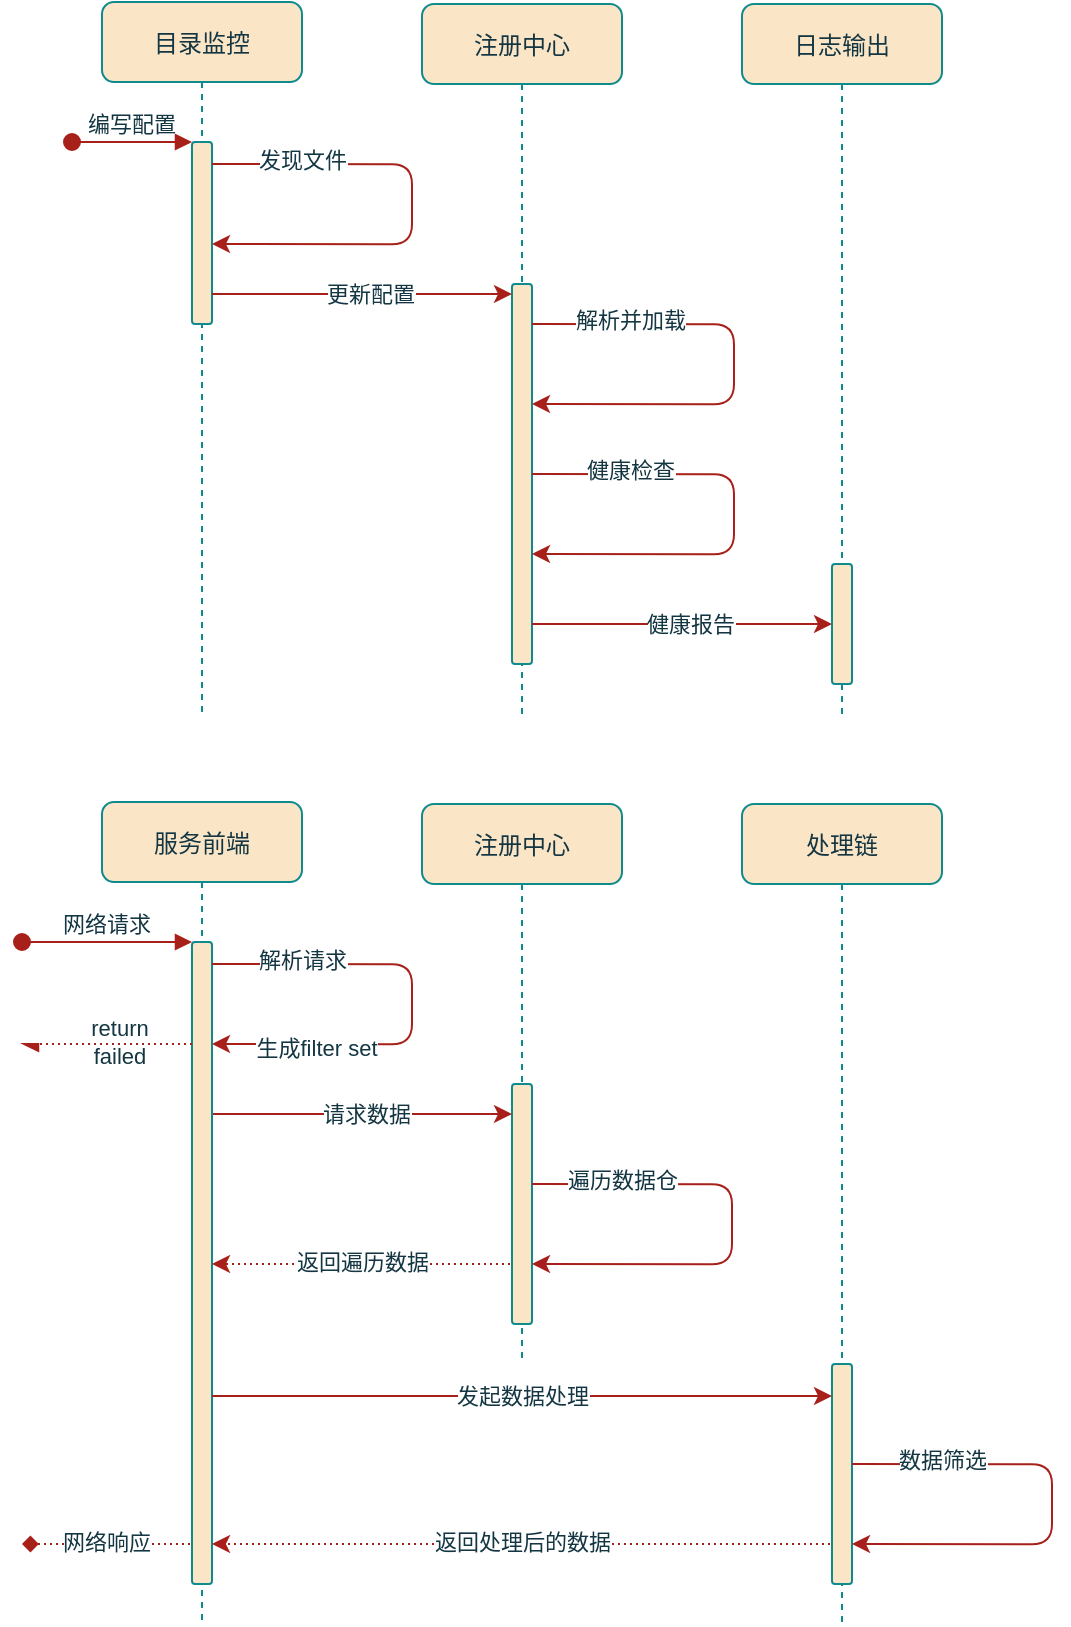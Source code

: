 <mxfile version="20.5.1" type="github">
  <diagram id="kgpKYQtTHZ0yAKxKKP6v" name="Page-1">
    <mxGraphModel dx="793" dy="417" grid="0" gridSize="10" guides="1" tooltips="1" connect="0" arrows="0" fold="1" page="1" pageScale="1" pageWidth="850" pageHeight="1100" background="none" math="0" shadow="0">
      <root>
        <mxCell id="0" />
        <mxCell id="1" parent="0" />
        <mxCell id="3nuBFxr9cyL0pnOWT2aG-1" value="目录监控" style="shape=umlLifeline;perimeter=lifelinePerimeter;container=0;collapsible=0;recursiveResize=0;rounded=1;shadow=0;strokeWidth=1;fillColor=#FAE5C7;strokeColor=#0F8B8D;fontColor=#143642;" parent="1" vertex="1">
          <mxGeometry x="110" y="79" width="100" height="355" as="geometry" />
        </mxCell>
        <mxCell id="3nuBFxr9cyL0pnOWT2aG-5" value="注册中心" style="shape=umlLifeline;perimeter=lifelinePerimeter;container=1;collapsible=0;recursiveResize=0;rounded=1;shadow=0;strokeWidth=1;fillColor=#FAE5C7;strokeColor=#0F8B8D;fontColor=#143642;" parent="1" vertex="1">
          <mxGeometry x="270" y="80" width="100" height="355" as="geometry" />
        </mxCell>
        <mxCell id="3nuBFxr9cyL0pnOWT2aG-6" value="" style="points=[];perimeter=orthogonalPerimeter;rounded=1;shadow=0;strokeWidth=1;fillColor=#FAE5C7;strokeColor=#0F8B8D;fontColor=#143642;" parent="3nuBFxr9cyL0pnOWT2aG-5" vertex="1">
          <mxGeometry x="45" y="140" width="10" height="190" as="geometry" />
        </mxCell>
        <mxCell id="3nuBFxr9cyL0pnOWT2aG-2" value="" style="points=[];perimeter=orthogonalPerimeter;rounded=1;shadow=0;strokeWidth=1;fillColor=#FAE5C7;strokeColor=#0F8B8D;fontColor=#143642;" parent="1" vertex="1">
          <mxGeometry x="155" y="149" width="10" height="91" as="geometry" />
        </mxCell>
        <mxCell id="yaWVrM5PwEbp6hIA1xA8-7" value="" style="endArrow=classic;html=1;rounded=1;shadow=0;labelBackgroundColor=none;strokeColor=#A8201A;strokeWidth=1;fontFamily=Helvetica;fontSize=11;fontColor=#143642;endSize=6;shape=connector;entryX=-0.048;entryY=0.521;entryDx=0;entryDy=0;entryPerimeter=0;" edge="1" parent="1">
          <mxGeometry width="50" height="50" relative="1" as="geometry">
            <mxPoint x="165" y="225" as="sourcePoint" />
            <mxPoint x="315" y="225" as="targetPoint" />
          </mxGeometry>
        </mxCell>
        <mxCell id="yaWVrM5PwEbp6hIA1xA8-10" value="更新配置" style="edgeLabel;html=1;align=center;verticalAlign=middle;resizable=0;points=[];fontSize=11;fontFamily=Helvetica;fontColor=#143642;" vertex="1" connectable="0" parent="yaWVrM5PwEbp6hIA1xA8-7">
          <mxGeometry x="-0.023" relative="1" as="geometry">
            <mxPoint x="5" as="offset" />
          </mxGeometry>
        </mxCell>
        <mxCell id="3nuBFxr9cyL0pnOWT2aG-3" value="编写配置" style="verticalAlign=bottom;startArrow=oval;endArrow=block;startSize=8;shadow=0;strokeWidth=1;labelBackgroundColor=none;strokeColor=#A8201A;fontColor=#143642;rounded=1;" parent="1" target="3nuBFxr9cyL0pnOWT2aG-2" edge="1">
          <mxGeometry relative="1" as="geometry">
            <mxPoint x="95" y="149" as="sourcePoint" />
          </mxGeometry>
        </mxCell>
        <mxCell id="yaWVrM5PwEbp6hIA1xA8-3" value="" style="endArrow=classic;html=1;rounded=1;shadow=0;labelBackgroundColor=none;strokeColor=#A8201A;strokeWidth=1;fontFamily=Helvetica;fontSize=11;fontColor=#143642;endSize=6;shape=connector;exitX=0.995;exitY=0.052;exitDx=0;exitDy=0;exitPerimeter=0;" edge="1" parent="1">
          <mxGeometry width="50" height="50" relative="1" as="geometry">
            <mxPoint x="165" y="160" as="sourcePoint" />
            <mxPoint x="165" y="200" as="targetPoint" />
            <Array as="points">
              <mxPoint x="265" y="160.11" />
              <mxPoint x="265" y="200.11" />
            </Array>
          </mxGeometry>
        </mxCell>
        <mxCell id="yaWVrM5PwEbp6hIA1xA8-5" value="发现文件" style="edgeLabel;html=1;align=center;verticalAlign=middle;resizable=0;points=[];fontSize=11;fontFamily=Helvetica;fontColor=#143642;" vertex="1" connectable="0" parent="yaWVrM5PwEbp6hIA1xA8-3">
          <mxGeometry x="-0.629" y="2" relative="1" as="geometry">
            <mxPoint as="offset" />
          </mxGeometry>
        </mxCell>
        <mxCell id="yaWVrM5PwEbp6hIA1xA8-11" value="" style="endArrow=classic;html=1;rounded=1;shadow=0;labelBackgroundColor=none;strokeColor=#A8201A;strokeWidth=1;fontFamily=Helvetica;fontSize=11;fontColor=#143642;endSize=6;shape=connector;exitX=0.995;exitY=0.052;exitDx=0;exitDy=0;exitPerimeter=0;entryX=1.156;entryY=0.269;entryDx=0;entryDy=0;entryPerimeter=0;" edge="1" parent="1">
          <mxGeometry width="50" height="50" relative="1" as="geometry">
            <mxPoint x="325" y="240" as="sourcePoint" />
            <mxPoint x="325" y="280" as="targetPoint" />
            <Array as="points">
              <mxPoint x="426" y="240.11" />
              <mxPoint x="426" y="280.11" />
            </Array>
          </mxGeometry>
        </mxCell>
        <mxCell id="yaWVrM5PwEbp6hIA1xA8-12" value="解析并加载" style="edgeLabel;html=1;align=center;verticalAlign=middle;resizable=0;points=[];fontSize=11;fontFamily=Helvetica;fontColor=#143642;" vertex="1" connectable="0" parent="yaWVrM5PwEbp6hIA1xA8-11">
          <mxGeometry x="-0.6" y="2" relative="1" as="geometry">
            <mxPoint as="offset" />
          </mxGeometry>
        </mxCell>
        <mxCell id="yaWVrM5PwEbp6hIA1xA8-14" value="" style="endArrow=classic;html=1;rounded=1;shadow=0;labelBackgroundColor=none;strokeColor=#A8201A;strokeWidth=1;fontFamily=Helvetica;fontSize=11;fontColor=#143642;endSize=6;shape=connector;entryX=-0.048;entryY=0.521;entryDx=0;entryDy=0;entryPerimeter=0;" edge="1" parent="1">
          <mxGeometry width="50" height="50" relative="1" as="geometry">
            <mxPoint x="325" y="390" as="sourcePoint" />
            <mxPoint x="475" y="390" as="targetPoint" />
          </mxGeometry>
        </mxCell>
        <mxCell id="yaWVrM5PwEbp6hIA1xA8-15" value="健康报告" style="edgeLabel;html=1;align=center;verticalAlign=middle;resizable=0;points=[];fontSize=11;fontFamily=Helvetica;fontColor=#143642;" vertex="1" connectable="0" parent="yaWVrM5PwEbp6hIA1xA8-14">
          <mxGeometry x="-0.023" relative="1" as="geometry">
            <mxPoint x="5" as="offset" />
          </mxGeometry>
        </mxCell>
        <mxCell id="yaWVrM5PwEbp6hIA1xA8-16" value="" style="endArrow=classic;html=1;rounded=1;shadow=0;labelBackgroundColor=none;strokeColor=#A8201A;strokeWidth=1;fontFamily=Helvetica;fontSize=11;fontColor=#143642;endSize=6;shape=connector;exitX=0.995;exitY=0.052;exitDx=0;exitDy=0;exitPerimeter=0;entryX=1.156;entryY=0.269;entryDx=0;entryDy=0;entryPerimeter=0;" edge="1" parent="1">
          <mxGeometry width="50" height="50" relative="1" as="geometry">
            <mxPoint x="325" y="315" as="sourcePoint" />
            <mxPoint x="325" y="355" as="targetPoint" />
            <Array as="points">
              <mxPoint x="426" y="315.11" />
              <mxPoint x="426" y="355.11" />
            </Array>
          </mxGeometry>
        </mxCell>
        <mxCell id="yaWVrM5PwEbp6hIA1xA8-17" value="健康检查" style="edgeLabel;html=1;align=center;verticalAlign=middle;resizable=0;points=[];fontSize=11;fontFamily=Helvetica;fontColor=#143642;" vertex="1" connectable="0" parent="yaWVrM5PwEbp6hIA1xA8-16">
          <mxGeometry x="-0.6" y="2" relative="1" as="geometry">
            <mxPoint as="offset" />
          </mxGeometry>
        </mxCell>
        <mxCell id="yaWVrM5PwEbp6hIA1xA8-18" value="日志输出" style="shape=umlLifeline;perimeter=lifelinePerimeter;container=1;collapsible=0;recursiveResize=0;rounded=1;shadow=0;strokeWidth=1;fillColor=#FAE5C7;strokeColor=#0F8B8D;fontColor=#143642;" vertex="1" parent="1">
          <mxGeometry x="430" y="80" width="100" height="355" as="geometry" />
        </mxCell>
        <mxCell id="yaWVrM5PwEbp6hIA1xA8-19" value="" style="points=[];perimeter=orthogonalPerimeter;rounded=1;shadow=0;strokeWidth=1;fillColor=#FAE5C7;strokeColor=#0F8B8D;fontColor=#143642;" vertex="1" parent="yaWVrM5PwEbp6hIA1xA8-18">
          <mxGeometry x="45" y="280" width="10" height="60" as="geometry" />
        </mxCell>
        <mxCell id="yaWVrM5PwEbp6hIA1xA8-20" value="服务前端" style="shape=umlLifeline;perimeter=lifelinePerimeter;container=0;collapsible=0;recursiveResize=0;rounded=1;shadow=0;strokeWidth=1;fillColor=#FAE5C7;strokeColor=#0F8B8D;fontColor=#143642;" vertex="1" parent="1">
          <mxGeometry x="110" y="479" width="100" height="411" as="geometry" />
        </mxCell>
        <mxCell id="yaWVrM5PwEbp6hIA1xA8-21" value="注册中心" style="shape=umlLifeline;perimeter=lifelinePerimeter;container=1;collapsible=0;recursiveResize=0;rounded=1;shadow=0;strokeWidth=1;fillColor=#FAE5C7;strokeColor=#0F8B8D;fontColor=#143642;" vertex="1" parent="1">
          <mxGeometry x="270" y="480" width="100" height="280" as="geometry" />
        </mxCell>
        <mxCell id="yaWVrM5PwEbp6hIA1xA8-22" value="" style="points=[];perimeter=orthogonalPerimeter;rounded=1;shadow=0;strokeWidth=1;fillColor=#FAE5C7;strokeColor=#0F8B8D;fontColor=#143642;" vertex="1" parent="yaWVrM5PwEbp6hIA1xA8-21">
          <mxGeometry x="45" y="140" width="10" height="120" as="geometry" />
        </mxCell>
        <mxCell id="yaWVrM5PwEbp6hIA1xA8-24" value="" style="endArrow=classic;html=1;rounded=1;shadow=0;labelBackgroundColor=none;strokeColor=#A8201A;strokeWidth=1;fontFamily=Helvetica;fontSize=11;fontColor=#143642;endSize=6;shape=connector;entryX=-0.048;entryY=0.521;entryDx=0;entryDy=0;entryPerimeter=0;" edge="1" parent="yaWVrM5PwEbp6hIA1xA8-21">
          <mxGeometry width="50" height="50" relative="1" as="geometry">
            <mxPoint x="-105" y="155" as="sourcePoint" />
            <mxPoint x="45" y="155" as="targetPoint" />
          </mxGeometry>
        </mxCell>
        <mxCell id="yaWVrM5PwEbp6hIA1xA8-25" value="请求数据" style="edgeLabel;html=1;align=center;verticalAlign=middle;resizable=0;points=[];fontSize=11;fontFamily=Helvetica;fontColor=#143642;" vertex="1" connectable="0" parent="yaWVrM5PwEbp6hIA1xA8-24">
          <mxGeometry x="-0.023" relative="1" as="geometry">
            <mxPoint x="3" as="offset" />
          </mxGeometry>
        </mxCell>
        <mxCell id="yaWVrM5PwEbp6hIA1xA8-23" value="" style="points=[];perimeter=orthogonalPerimeter;rounded=1;shadow=0;strokeWidth=1;fillColor=#FAE5C7;strokeColor=#0F8B8D;fontColor=#143642;" vertex="1" parent="1">
          <mxGeometry x="155" y="549" width="10" height="321" as="geometry" />
        </mxCell>
        <mxCell id="yaWVrM5PwEbp6hIA1xA8-26" value="网络请求" style="verticalAlign=bottom;startArrow=oval;endArrow=block;startSize=8;shadow=0;strokeWidth=1;labelBackgroundColor=none;strokeColor=#A8201A;fontColor=#143642;rounded=1;" edge="1" parent="1" target="yaWVrM5PwEbp6hIA1xA8-23">
          <mxGeometry relative="1" as="geometry">
            <mxPoint x="70" y="549" as="sourcePoint" />
          </mxGeometry>
        </mxCell>
        <mxCell id="yaWVrM5PwEbp6hIA1xA8-27" value="" style="endArrow=classic;html=1;rounded=1;shadow=0;labelBackgroundColor=none;strokeColor=#A8201A;strokeWidth=1;fontFamily=Helvetica;fontSize=11;fontColor=#143642;endSize=6;shape=connector;exitX=0.995;exitY=0.052;exitDx=0;exitDy=0;exitPerimeter=0;" edge="1" parent="1">
          <mxGeometry width="50" height="50" relative="1" as="geometry">
            <mxPoint x="165" y="560" as="sourcePoint" />
            <mxPoint x="165" y="600" as="targetPoint" />
            <Array as="points">
              <mxPoint x="265" y="560.11" />
              <mxPoint x="265" y="600.11" />
            </Array>
          </mxGeometry>
        </mxCell>
        <mxCell id="yaWVrM5PwEbp6hIA1xA8-28" value="解析请求" style="edgeLabel;html=1;align=center;verticalAlign=middle;resizable=0;points=[];fontSize=11;fontFamily=Helvetica;fontColor=#143642;" vertex="1" connectable="0" parent="yaWVrM5PwEbp6hIA1xA8-27">
          <mxGeometry x="-0.629" y="2" relative="1" as="geometry">
            <mxPoint as="offset" />
          </mxGeometry>
        </mxCell>
        <mxCell id="yaWVrM5PwEbp6hIA1xA8-37" value="&lt;font style=&quot;font-size: 11px;&quot;&gt;生成filter set&lt;/font&gt;" style="edgeLabel;html=1;align=center;verticalAlign=middle;resizable=0;points=[];fontSize=11;fontFamily=Helvetica;fontColor=#143642;" vertex="1" connectable="0" parent="yaWVrM5PwEbp6hIA1xA8-27">
          <mxGeometry x="0.783" y="2" relative="1" as="geometry">
            <mxPoint x="26" as="offset" />
          </mxGeometry>
        </mxCell>
        <mxCell id="yaWVrM5PwEbp6hIA1xA8-35" value="处理链" style="shape=umlLifeline;perimeter=lifelinePerimeter;container=1;collapsible=0;recursiveResize=0;rounded=1;shadow=0;strokeWidth=1;fillColor=#FAE5C7;strokeColor=#0F8B8D;fontColor=#143642;" vertex="1" parent="1">
          <mxGeometry x="430" y="480" width="100" height="410" as="geometry" />
        </mxCell>
        <mxCell id="yaWVrM5PwEbp6hIA1xA8-36" value="" style="points=[];perimeter=orthogonalPerimeter;rounded=1;shadow=0;strokeWidth=1;fillColor=#FAE5C7;strokeColor=#0F8B8D;fontColor=#143642;" vertex="1" parent="yaWVrM5PwEbp6hIA1xA8-35">
          <mxGeometry x="45" y="280" width="10" height="110" as="geometry" />
        </mxCell>
        <mxCell id="yaWVrM5PwEbp6hIA1xA8-42" value="" style="group" vertex="1" connectable="0" parent="1">
          <mxGeometry x="70" y="584" width="85" height="30" as="geometry" />
        </mxCell>
        <mxCell id="yaWVrM5PwEbp6hIA1xA8-38" value="" style="endArrow=async;html=1;rounded=1;shadow=0;labelBackgroundColor=none;strokeColor=#A8201A;strokeWidth=1;fontFamily=Helvetica;fontSize=11;fontColor=#143642;endSize=6;shape=connector;entryX=-0.048;entryY=0.521;entryDx=0;entryDy=0;entryPerimeter=0;endFill=1;dashed=1;dashPattern=1 2;" edge="1" parent="yaWVrM5PwEbp6hIA1xA8-42">
          <mxGeometry width="50" height="50" relative="1" as="geometry">
            <mxPoint x="85" y="16" as="sourcePoint" />
            <mxPoint y="16" as="targetPoint" />
          </mxGeometry>
        </mxCell>
        <mxCell id="yaWVrM5PwEbp6hIA1xA8-41" value="return failed" style="text;html=1;strokeColor=none;fillColor=none;align=center;verticalAlign=middle;whiteSpace=wrap;rounded=0;fontFamily=Helvetica;fontSize=11;fontColor=#143642;" vertex="1" parent="yaWVrM5PwEbp6hIA1xA8-42">
          <mxGeometry x="19" width="60" height="30" as="geometry" />
        </mxCell>
        <mxCell id="yaWVrM5PwEbp6hIA1xA8-45" value="" style="endArrow=classic;html=1;rounded=1;shadow=0;labelBackgroundColor=none;strokeColor=#A8201A;strokeWidth=1;fontFamily=Helvetica;fontSize=11;fontColor=#143642;endSize=6;shape=connector;exitX=0.995;exitY=0.052;exitDx=0;exitDy=0;exitPerimeter=0;" edge="1" parent="1">
          <mxGeometry width="50" height="50" relative="1" as="geometry">
            <mxPoint x="325" y="670.0" as="sourcePoint" />
            <mxPoint x="325" y="710.0" as="targetPoint" />
            <Array as="points">
              <mxPoint x="425" y="670.11" />
              <mxPoint x="425" y="710.11" />
            </Array>
          </mxGeometry>
        </mxCell>
        <mxCell id="yaWVrM5PwEbp6hIA1xA8-46" value="遍历数据仓" style="edgeLabel;html=1;align=center;verticalAlign=middle;resizable=0;points=[];fontSize=11;fontFamily=Helvetica;fontColor=#143642;" vertex="1" connectable="0" parent="yaWVrM5PwEbp6hIA1xA8-45">
          <mxGeometry x="-0.629" y="2" relative="1" as="geometry">
            <mxPoint as="offset" />
          </mxGeometry>
        </mxCell>
        <mxCell id="yaWVrM5PwEbp6hIA1xA8-49" value="" style="endArrow=classic;html=1;rounded=1;shadow=0;labelBackgroundColor=none;strokeColor=#A8201A;strokeWidth=1;fontFamily=Helvetica;fontSize=11;fontColor=#143642;endSize=6;shape=connector;entryX=-0.048;entryY=0.521;entryDx=0;entryDy=0;entryPerimeter=0;endFill=1;dashed=1;dashPattern=1 2;" edge="1" parent="1">
          <mxGeometry width="50" height="50" relative="1" as="geometry">
            <mxPoint x="314" y="710" as="sourcePoint" />
            <mxPoint x="165" y="710" as="targetPoint" />
          </mxGeometry>
        </mxCell>
        <mxCell id="yaWVrM5PwEbp6hIA1xA8-51" value="返回遍历数据" style="edgeLabel;html=1;align=center;verticalAlign=middle;resizable=0;points=[];fontSize=11;fontFamily=Helvetica;fontColor=#143642;" vertex="1" connectable="0" parent="yaWVrM5PwEbp6hIA1xA8-49">
          <mxGeometry x="0.194" y="-1" relative="1" as="geometry">
            <mxPoint x="15" as="offset" />
          </mxGeometry>
        </mxCell>
        <mxCell id="yaWVrM5PwEbp6hIA1xA8-52" value="" style="endArrow=classic;html=1;rounded=1;shadow=0;labelBackgroundColor=none;strokeColor=#A8201A;strokeWidth=1;fontFamily=Helvetica;fontSize=11;fontColor=#143642;endSize=6;shape=connector;entryX=-0.048;entryY=0.521;entryDx=0;entryDy=0;entryPerimeter=0;" edge="1" parent="1">
          <mxGeometry width="50" height="50" relative="1" as="geometry">
            <mxPoint x="165" y="776" as="sourcePoint" />
            <mxPoint x="475" y="776" as="targetPoint" />
          </mxGeometry>
        </mxCell>
        <mxCell id="yaWVrM5PwEbp6hIA1xA8-53" value="发起数据处理" style="edgeLabel;html=1;align=center;verticalAlign=middle;resizable=0;points=[];fontSize=11;fontFamily=Helvetica;fontColor=#143642;" vertex="1" connectable="0" parent="yaWVrM5PwEbp6hIA1xA8-52">
          <mxGeometry relative="1" as="geometry">
            <mxPoint as="offset" />
          </mxGeometry>
        </mxCell>
        <mxCell id="yaWVrM5PwEbp6hIA1xA8-54" value="" style="endArrow=classic;html=1;rounded=1;shadow=0;labelBackgroundColor=none;strokeColor=#A8201A;strokeWidth=1;fontFamily=Helvetica;fontSize=11;fontColor=#143642;endSize=6;shape=connector;exitX=0.995;exitY=0.052;exitDx=0;exitDy=0;exitPerimeter=0;" edge="1" parent="1">
          <mxGeometry width="50" height="50" relative="1" as="geometry">
            <mxPoint x="485" y="810" as="sourcePoint" />
            <mxPoint x="485" y="850" as="targetPoint" />
            <Array as="points">
              <mxPoint x="585" y="810.11" />
              <mxPoint x="585" y="850.11" />
            </Array>
          </mxGeometry>
        </mxCell>
        <mxCell id="yaWVrM5PwEbp6hIA1xA8-55" value="数据筛选" style="edgeLabel;html=1;align=center;verticalAlign=middle;resizable=0;points=[];fontSize=11;fontFamily=Helvetica;fontColor=#143642;" vertex="1" connectable="0" parent="yaWVrM5PwEbp6hIA1xA8-54">
          <mxGeometry x="-0.629" y="2" relative="1" as="geometry">
            <mxPoint as="offset" />
          </mxGeometry>
        </mxCell>
        <mxCell id="yaWVrM5PwEbp6hIA1xA8-56" value="" style="endArrow=classic;html=1;rounded=1;shadow=0;labelBackgroundColor=none;strokeColor=#A8201A;strokeWidth=1;fontFamily=Helvetica;fontSize=11;fontColor=#143642;endSize=6;shape=connector;entryX=-0.048;entryY=0.521;entryDx=0;entryDy=0;entryPerimeter=0;endFill=1;dashed=1;dashPattern=1 2;" edge="1" parent="1">
          <mxGeometry width="50" height="50" relative="1" as="geometry">
            <mxPoint x="474" y="850" as="sourcePoint" />
            <mxPoint x="165" y="850" as="targetPoint" />
          </mxGeometry>
        </mxCell>
        <mxCell id="yaWVrM5PwEbp6hIA1xA8-57" value="返回处理后的数据" style="edgeLabel;html=1;align=center;verticalAlign=middle;resizable=0;points=[];fontSize=11;fontFamily=Helvetica;fontColor=#143642;" vertex="1" connectable="0" parent="yaWVrM5PwEbp6hIA1xA8-56">
          <mxGeometry y="-1" relative="1" as="geometry">
            <mxPoint as="offset" />
          </mxGeometry>
        </mxCell>
        <mxCell id="yaWVrM5PwEbp6hIA1xA8-58" value="" style="endArrow=diamond;html=1;rounded=1;shadow=0;labelBackgroundColor=none;strokeColor=#A8201A;strokeWidth=1;fontFamily=Helvetica;fontSize=11;fontColor=#143642;endSize=6;shape=connector;entryX=-0.048;entryY=0.521;entryDx=0;entryDy=0;entryPerimeter=0;endFill=1;dashed=1;dashPattern=1 2;" edge="1" parent="1">
          <mxGeometry width="50" height="50" relative="1" as="geometry">
            <mxPoint x="154.0" y="850" as="sourcePoint" />
            <mxPoint x="70" y="850" as="targetPoint" />
          </mxGeometry>
        </mxCell>
        <mxCell id="yaWVrM5PwEbp6hIA1xA8-59" value="网络响应" style="edgeLabel;html=1;align=center;verticalAlign=middle;resizable=0;points=[];fontSize=11;fontFamily=Helvetica;fontColor=#143642;" vertex="1" connectable="0" parent="yaWVrM5PwEbp6hIA1xA8-58">
          <mxGeometry y="-1" relative="1" as="geometry">
            <mxPoint as="offset" />
          </mxGeometry>
        </mxCell>
      </root>
    </mxGraphModel>
  </diagram>
</mxfile>

